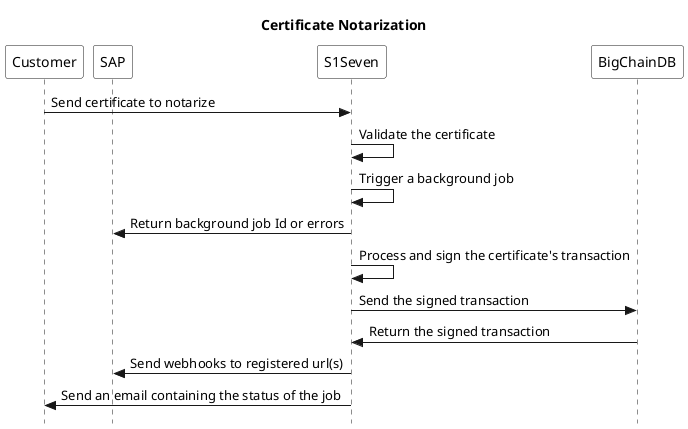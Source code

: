 @startuml
title Certificate Notarization
skinparam style strictuml 
participant Customer #FFFFFF
participant SAP #FFFFFF
participant S1Seven #FFFFFF
participant BigChainDB #FFFFFF
Customer -> S1Seven: Send certificate to notarize
S1Seven -> S1Seven: Validate the certificate
S1Seven -> S1Seven: Trigger a background job
S1Seven -> SAP: Return background job Id or errors
S1Seven -> S1Seven: Process and sign the certificate's transaction
S1Seven -> BigChainDB: Send the signed transaction 
BigChainDB -> S1Seven: Return the signed transaction 
S1Seven -> SAP: Send webhooks to registered url(s)
S1Seven -> Customer: Send an email containing the status of the job
@enduml
